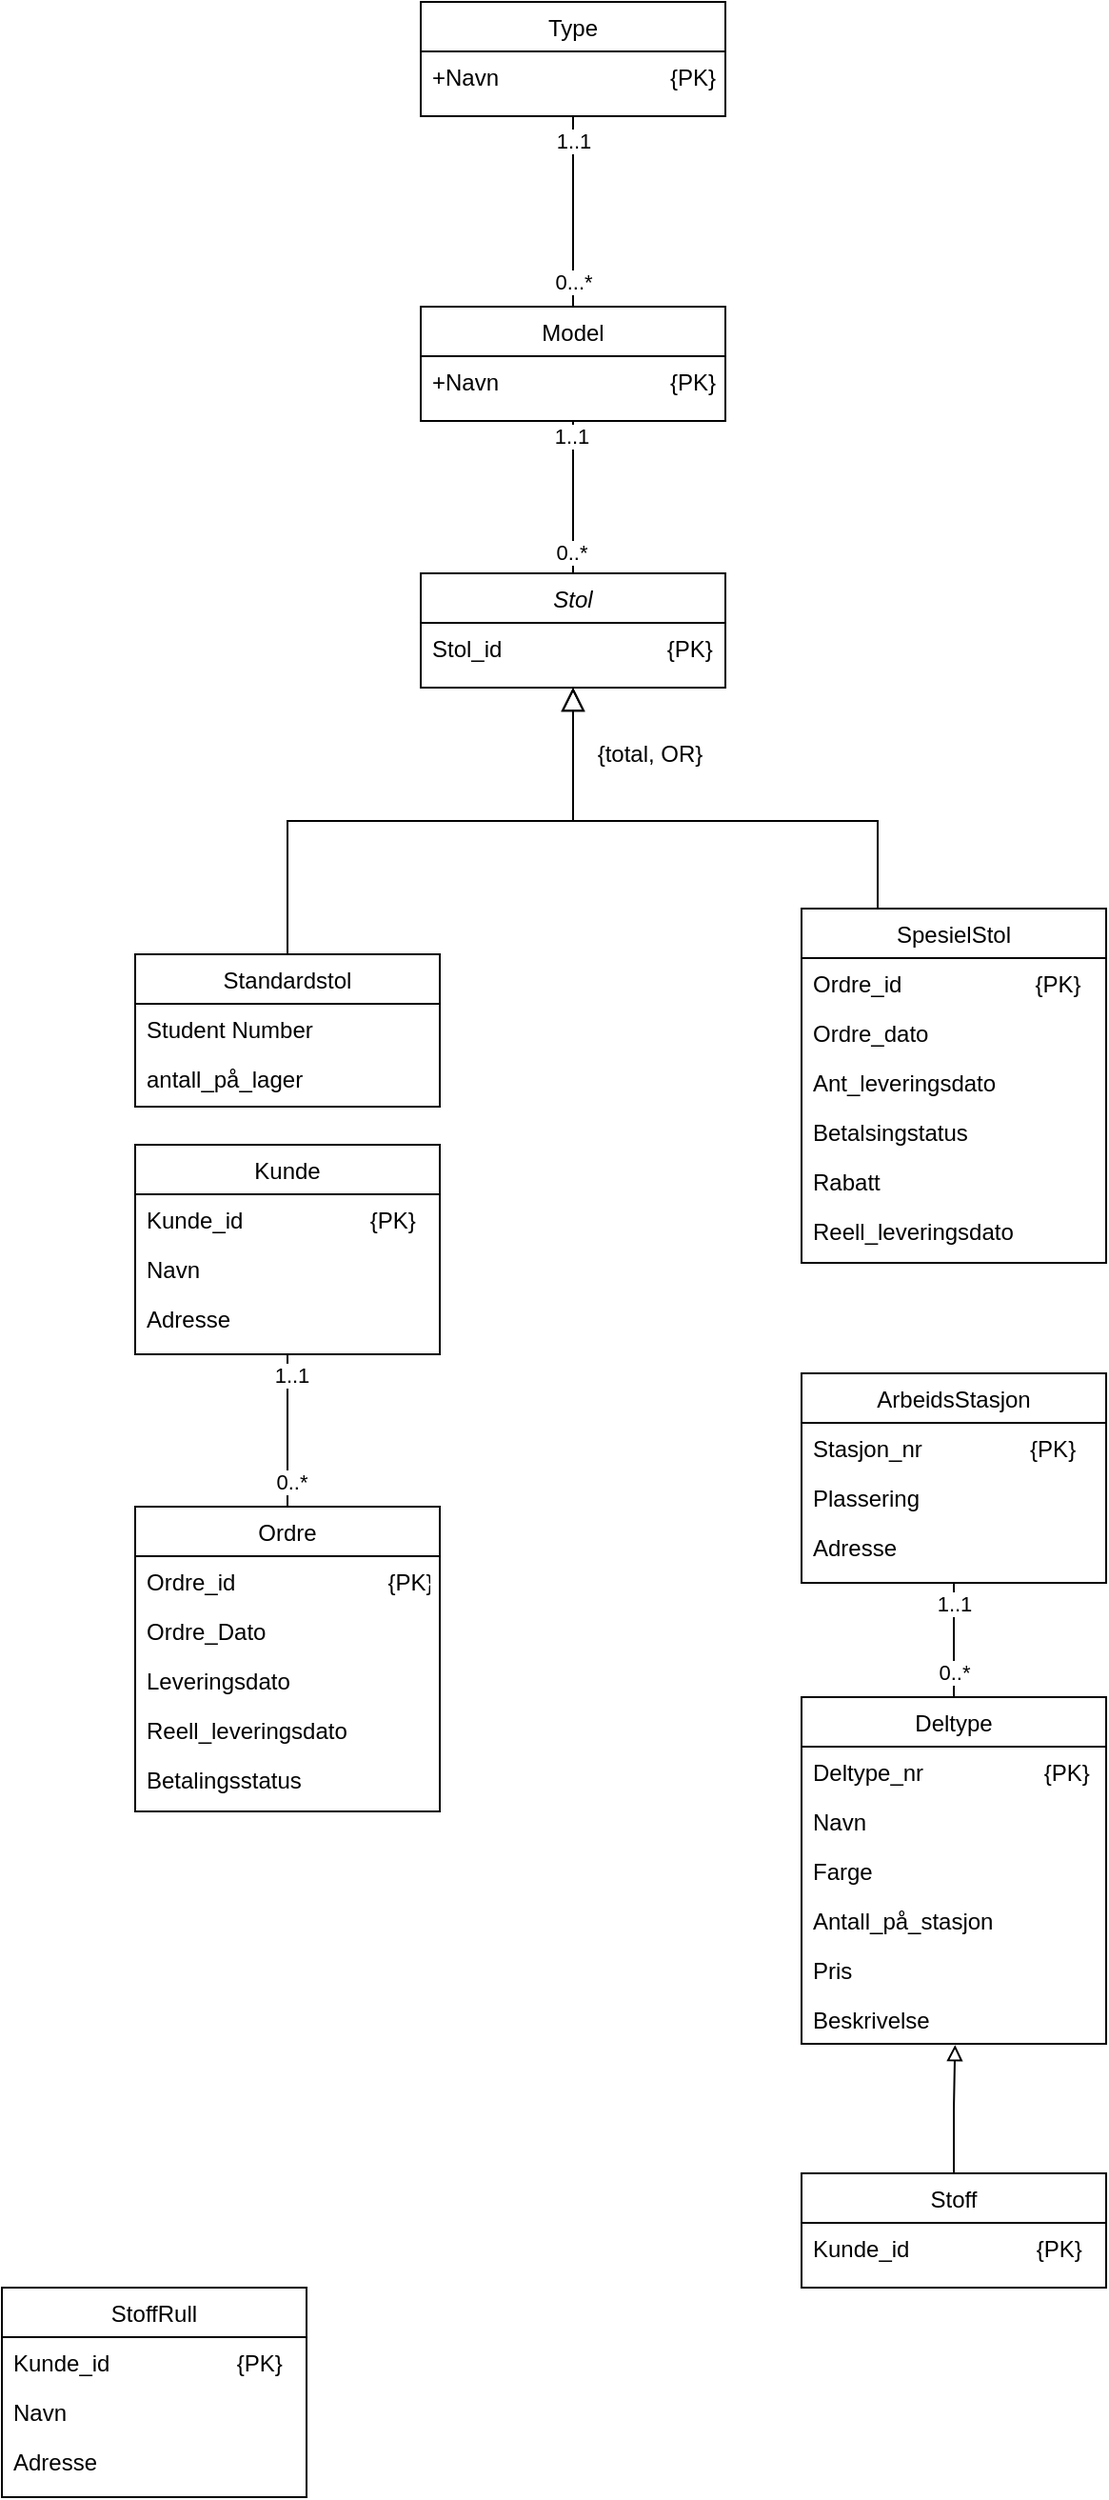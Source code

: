 <mxfile version="20.2.3" type="device"><diagram id="C5RBs43oDa-KdzZeNtuy" name="Page-1"><mxGraphModel dx="2249" dy="857" grid="1" gridSize="10" guides="1" tooltips="1" connect="1" arrows="1" fold="1" page="1" pageScale="1" pageWidth="827" pageHeight="1169" math="0" shadow="0"><root><mxCell id="WIyWlLk6GJQsqaUBKTNV-0"/><mxCell id="WIyWlLk6GJQsqaUBKTNV-1" parent="WIyWlLk6GJQsqaUBKTNV-0"/><mxCell id="zkfFHV4jXpPFQw0GAbJ--0" value="Stol" style="swimlane;fontStyle=2;align=center;verticalAlign=top;childLayout=stackLayout;horizontal=1;startSize=26;horizontalStack=0;resizeParent=1;resizeLast=0;collapsible=1;marginBottom=0;rounded=0;shadow=0;strokeWidth=1;" parent="WIyWlLk6GJQsqaUBKTNV-1" vertex="1"><mxGeometry y="370" width="160" height="60" as="geometry"><mxRectangle x="230" y="140" width="160" height="26" as="alternateBounds"/></mxGeometry></mxCell><mxCell id="zkfFHV4jXpPFQw0GAbJ--5" value="Stol_id                          {PK}" style="text;align=left;verticalAlign=top;spacingLeft=4;spacingRight=4;overflow=hidden;rotatable=0;points=[[0,0.5],[1,0.5]];portConstraint=eastwest;" parent="zkfFHV4jXpPFQw0GAbJ--0" vertex="1"><mxGeometry y="26" width="160" height="26" as="geometry"/></mxCell><mxCell id="zkfFHV4jXpPFQw0GAbJ--6" value="Standardstol" style="swimlane;fontStyle=0;align=center;verticalAlign=top;childLayout=stackLayout;horizontal=1;startSize=26;horizontalStack=0;resizeParent=1;resizeLast=0;collapsible=1;marginBottom=0;rounded=0;shadow=0;strokeWidth=1;" parent="WIyWlLk6GJQsqaUBKTNV-1" vertex="1"><mxGeometry x="-150" y="570" width="160" height="80" as="geometry"><mxRectangle x="130" y="380" width="160" height="26" as="alternateBounds"/></mxGeometry></mxCell><mxCell id="zkfFHV4jXpPFQw0GAbJ--7" value="Student Number" style="text;align=left;verticalAlign=top;spacingLeft=4;spacingRight=4;overflow=hidden;rotatable=0;points=[[0,0.5],[1,0.5]];portConstraint=eastwest;" parent="zkfFHV4jXpPFQw0GAbJ--6" vertex="1"><mxGeometry y="26" width="160" height="26" as="geometry"/></mxCell><mxCell id="zkfFHV4jXpPFQw0GAbJ--8" value="antall_på_lager" style="text;align=left;verticalAlign=top;spacingLeft=4;spacingRight=4;overflow=hidden;rotatable=0;points=[[0,0.5],[1,0.5]];portConstraint=eastwest;rounded=0;shadow=0;html=0;" parent="zkfFHV4jXpPFQw0GAbJ--6" vertex="1"><mxGeometry y="52" width="160" height="26" as="geometry"/></mxCell><mxCell id="zkfFHV4jXpPFQw0GAbJ--12" value="" style="endArrow=block;endSize=10;endFill=0;shadow=0;strokeWidth=1;rounded=0;edgeStyle=elbowEdgeStyle;elbow=vertical;" parent="WIyWlLk6GJQsqaUBKTNV-1" source="zkfFHV4jXpPFQw0GAbJ--6" target="zkfFHV4jXpPFQw0GAbJ--0" edge="1"><mxGeometry width="160" relative="1" as="geometry"><mxPoint x="180" y="533" as="sourcePoint"/><mxPoint x="180" y="533" as="targetPoint"/></mxGeometry></mxCell><mxCell id="eEqo97Bg4CQ8qUw-5q4z-3" style="edgeStyle=orthogonalEdgeStyle;rounded=0;orthogonalLoop=1;jettySize=auto;html=1;endArrow=none;endFill=0;" edge="1" parent="WIyWlLk6GJQsqaUBKTNV-1" source="zkfFHV4jXpPFQw0GAbJ--13" target="SXjGb-No_exggW4z3FXj-3"><mxGeometry relative="1" as="geometry"/></mxCell><mxCell id="eEqo97Bg4CQ8qUw-5q4z-4" value="0...*" style="edgeLabel;html=1;align=center;verticalAlign=middle;resizable=0;points=[];" vertex="1" connectable="0" parent="eEqo97Bg4CQ8qUw-5q4z-3"><mxGeometry x="0.74" relative="1" as="geometry"><mxPoint as="offset"/></mxGeometry></mxCell><mxCell id="eEqo97Bg4CQ8qUw-5q4z-5" value="1..1" style="edgeLabel;html=1;align=center;verticalAlign=middle;resizable=0;points=[];" vertex="1" connectable="0" parent="eEqo97Bg4CQ8qUw-5q4z-3"><mxGeometry x="-0.74" y="1" relative="1" as="geometry"><mxPoint x="-1" as="offset"/></mxGeometry></mxCell><mxCell id="zkfFHV4jXpPFQw0GAbJ--13" value="Type" style="swimlane;fontStyle=0;align=center;verticalAlign=top;childLayout=stackLayout;horizontal=1;startSize=26;horizontalStack=0;resizeParent=1;resizeLast=0;collapsible=1;marginBottom=0;rounded=0;shadow=0;strokeWidth=1;" parent="WIyWlLk6GJQsqaUBKTNV-1" vertex="1"><mxGeometry y="70" width="160" height="60" as="geometry"><mxRectangle x="340" y="380" width="170" height="26" as="alternateBounds"/></mxGeometry></mxCell><mxCell id="zkfFHV4jXpPFQw0GAbJ--14" value="+Navn                           {PK}" style="text;align=left;verticalAlign=top;spacingLeft=4;spacingRight=4;overflow=hidden;rotatable=0;points=[[0,0.5],[1,0.5]];portConstraint=eastwest;" parent="zkfFHV4jXpPFQw0GAbJ--13" vertex="1"><mxGeometry y="26" width="160" height="26" as="geometry"/></mxCell><mxCell id="eEqo97Bg4CQ8qUw-5q4z-10" style="edgeStyle=orthogonalEdgeStyle;rounded=0;orthogonalLoop=1;jettySize=auto;html=1;entryX=0.5;entryY=1;entryDx=0;entryDy=0;endArrow=block;endFill=0;endSize=10;startSize=6;" edge="1" parent="WIyWlLk6GJQsqaUBKTNV-1" source="zkfFHV4jXpPFQw0GAbJ--17" target="zkfFHV4jXpPFQw0GAbJ--0"><mxGeometry relative="1" as="geometry"><Array as="points"><mxPoint x="240" y="500"/><mxPoint x="80" y="500"/></Array></mxGeometry></mxCell><mxCell id="zkfFHV4jXpPFQw0GAbJ--17" value="SpesielStol" style="swimlane;fontStyle=0;align=center;verticalAlign=top;childLayout=stackLayout;horizontal=1;startSize=26;horizontalStack=0;resizeParent=1;resizeLast=0;collapsible=1;marginBottom=0;rounded=0;shadow=0;strokeWidth=1;" parent="WIyWlLk6GJQsqaUBKTNV-1" vertex="1"><mxGeometry x="200" y="546" width="160" height="186" as="geometry"><mxRectangle x="550" y="140" width="160" height="26" as="alternateBounds"/></mxGeometry></mxCell><mxCell id="zkfFHV4jXpPFQw0GAbJ--18" value="Ordre_id                     {PK}" style="text;align=left;verticalAlign=top;spacingLeft=4;spacingRight=4;overflow=hidden;rotatable=0;points=[[0,0.5],[1,0.5]];portConstraint=eastwest;" parent="zkfFHV4jXpPFQw0GAbJ--17" vertex="1"><mxGeometry y="26" width="160" height="26" as="geometry"/></mxCell><mxCell id="zkfFHV4jXpPFQw0GAbJ--19" value="Ordre_dato" style="text;align=left;verticalAlign=top;spacingLeft=4;spacingRight=4;overflow=hidden;rotatable=0;points=[[0,0.5],[1,0.5]];portConstraint=eastwest;rounded=0;shadow=0;html=0;" parent="zkfFHV4jXpPFQw0GAbJ--17" vertex="1"><mxGeometry y="52" width="160" height="26" as="geometry"/></mxCell><mxCell id="zkfFHV4jXpPFQw0GAbJ--20" value="Ant_leveringsdato" style="text;align=left;verticalAlign=top;spacingLeft=4;spacingRight=4;overflow=hidden;rotatable=0;points=[[0,0.5],[1,0.5]];portConstraint=eastwest;rounded=0;shadow=0;html=0;" parent="zkfFHV4jXpPFQw0GAbJ--17" vertex="1"><mxGeometry y="78" width="160" height="26" as="geometry"/></mxCell><mxCell id="zkfFHV4jXpPFQw0GAbJ--22" value="Betalsingstatus" style="text;align=left;verticalAlign=top;spacingLeft=4;spacingRight=4;overflow=hidden;rotatable=0;points=[[0,0.5],[1,0.5]];portConstraint=eastwest;rounded=0;shadow=0;html=0;" parent="zkfFHV4jXpPFQw0GAbJ--17" vertex="1"><mxGeometry y="104" width="160" height="26" as="geometry"/></mxCell><mxCell id="eEqo97Bg4CQ8qUw-5q4z-0" value="Rabatt" style="text;align=left;verticalAlign=top;spacingLeft=4;spacingRight=4;overflow=hidden;rotatable=0;points=[[0,0.5],[1,0.5]];portConstraint=eastwest;rounded=0;shadow=0;html=0;" vertex="1" parent="zkfFHV4jXpPFQw0GAbJ--17"><mxGeometry y="130" width="160" height="26" as="geometry"/></mxCell><mxCell id="eEqo97Bg4CQ8qUw-5q4z-1" value="Reell_leveringsdato" style="text;align=left;verticalAlign=top;spacingLeft=4;spacingRight=4;overflow=hidden;rotatable=0;points=[[0,0.5],[1,0.5]];portConstraint=eastwest;rounded=0;shadow=0;html=0;" vertex="1" parent="zkfFHV4jXpPFQw0GAbJ--17"><mxGeometry y="156" width="160" height="26" as="geometry"/></mxCell><mxCell id="eEqo97Bg4CQ8qUw-5q4z-6" style="edgeStyle=orthogonalEdgeStyle;rounded=0;orthogonalLoop=1;jettySize=auto;html=1;entryX=0.5;entryY=0;entryDx=0;entryDy=0;endArrow=none;endFill=0;" edge="1" parent="WIyWlLk6GJQsqaUBKTNV-1" source="SXjGb-No_exggW4z3FXj-3" target="zkfFHV4jXpPFQw0GAbJ--0"><mxGeometry relative="1" as="geometry"><Array as="points"><mxPoint x="80" y="310"/><mxPoint x="80" y="310"/></Array></mxGeometry></mxCell><mxCell id="eEqo97Bg4CQ8qUw-5q4z-7" value="0..*" style="edgeLabel;html=1;align=center;verticalAlign=middle;resizable=0;points=[];" vertex="1" connectable="0" parent="eEqo97Bg4CQ8qUw-5q4z-6"><mxGeometry x="0.729" y="-1" relative="1" as="geometry"><mxPoint as="offset"/></mxGeometry></mxCell><mxCell id="eEqo97Bg4CQ8qUw-5q4z-8" value="1..1" style="edgeLabel;html=1;align=center;verticalAlign=middle;resizable=0;points=[];" vertex="1" connectable="0" parent="eEqo97Bg4CQ8qUw-5q4z-6"><mxGeometry x="-0.814" y="-1" relative="1" as="geometry"><mxPoint as="offset"/></mxGeometry></mxCell><mxCell id="SXjGb-No_exggW4z3FXj-3" value="Model" style="swimlane;fontStyle=0;align=center;verticalAlign=top;childLayout=stackLayout;horizontal=1;startSize=26;horizontalStack=0;resizeParent=1;resizeLast=0;collapsible=1;marginBottom=0;rounded=0;shadow=0;strokeWidth=1;" parent="WIyWlLk6GJQsqaUBKTNV-1" vertex="1"><mxGeometry y="230" width="160" height="60" as="geometry"><mxRectangle x="340" y="380" width="170" height="26" as="alternateBounds"/></mxGeometry></mxCell><mxCell id="SXjGb-No_exggW4z3FXj-4" value="+Navn                           {PK}" style="text;align=left;verticalAlign=top;spacingLeft=4;spacingRight=4;overflow=hidden;rotatable=0;points=[[0,0.5],[1,0.5]];portConstraint=eastwest;" parent="SXjGb-No_exggW4z3FXj-3" vertex="1"><mxGeometry y="26" width="160" height="26" as="geometry"/></mxCell><mxCell id="eEqo97Bg4CQ8qUw-5q4z-11" value="{total, OR}" style="text;html=1;align=center;verticalAlign=middle;resizable=0;points=[];autosize=1;strokeColor=none;fillColor=none;" vertex="1" parent="WIyWlLk6GJQsqaUBKTNV-1"><mxGeometry x="80" y="450" width="80" height="30" as="geometry"/></mxCell><mxCell id="eEqo97Bg4CQ8qUw-5q4z-12" value="Ordre" style="swimlane;fontStyle=0;align=center;verticalAlign=top;childLayout=stackLayout;horizontal=1;startSize=26;horizontalStack=0;resizeParent=1;resizeLast=0;collapsible=1;marginBottom=0;rounded=0;shadow=0;strokeWidth=1;" vertex="1" parent="WIyWlLk6GJQsqaUBKTNV-1"><mxGeometry x="-150" y="860" width="160" height="160" as="geometry"><mxRectangle x="130" y="380" width="160" height="26" as="alternateBounds"/></mxGeometry></mxCell><mxCell id="eEqo97Bg4CQ8qUw-5q4z-13" value="Ordre_id                        {PK}" style="text;align=left;verticalAlign=top;spacingLeft=4;spacingRight=4;overflow=hidden;rotatable=0;points=[[0,0.5],[1,0.5]];portConstraint=eastwest;" vertex="1" parent="eEqo97Bg4CQ8qUw-5q4z-12"><mxGeometry y="26" width="160" height="26" as="geometry"/></mxCell><mxCell id="eEqo97Bg4CQ8qUw-5q4z-14" value="Ordre_Dato" style="text;align=left;verticalAlign=top;spacingLeft=4;spacingRight=4;overflow=hidden;rotatable=0;points=[[0,0.5],[1,0.5]];portConstraint=eastwest;rounded=0;shadow=0;html=0;" vertex="1" parent="eEqo97Bg4CQ8qUw-5q4z-12"><mxGeometry y="52" width="160" height="26" as="geometry"/></mxCell><mxCell id="eEqo97Bg4CQ8qUw-5q4z-16" value="Leveringsdato" style="text;align=left;verticalAlign=top;spacingLeft=4;spacingRight=4;overflow=hidden;rotatable=0;points=[[0,0.5],[1,0.5]];portConstraint=eastwest;fontStyle=0" vertex="1" parent="eEqo97Bg4CQ8qUw-5q4z-12"><mxGeometry y="78" width="160" height="26" as="geometry"/></mxCell><mxCell id="eEqo97Bg4CQ8qUw-5q4z-28" value="Reell_leveringsdato" style="text;align=left;verticalAlign=top;spacingLeft=4;spacingRight=4;overflow=hidden;rotatable=0;points=[[0,0.5],[1,0.5]];portConstraint=eastwest;" vertex="1" parent="eEqo97Bg4CQ8qUw-5q4z-12"><mxGeometry y="104" width="160" height="26" as="geometry"/></mxCell><mxCell id="eEqo97Bg4CQ8qUw-5q4z-27" value="Betalingsstatus" style="text;align=left;verticalAlign=top;spacingLeft=4;spacingRight=4;overflow=hidden;rotatable=0;points=[[0,0.5],[1,0.5]];portConstraint=eastwest;" vertex="1" parent="eEqo97Bg4CQ8qUw-5q4z-12"><mxGeometry y="130" width="160" height="26" as="geometry"/></mxCell><mxCell id="eEqo97Bg4CQ8qUw-5q4z-24" value="" style="edgeStyle=orthogonalEdgeStyle;rounded=0;orthogonalLoop=1;jettySize=auto;html=1;endArrow=none;endFill=0;entryX=0.5;entryY=0;entryDx=0;entryDy=0;" edge="1" parent="WIyWlLk6GJQsqaUBKTNV-1" source="eEqo97Bg4CQ8qUw-5q4z-18" target="eEqo97Bg4CQ8qUw-5q4z-12"><mxGeometry relative="1" as="geometry"/></mxCell><mxCell id="eEqo97Bg4CQ8qUw-5q4z-25" value="0..*" style="edgeLabel;html=1;align=center;verticalAlign=middle;resizable=0;points=[];" vertex="1" connectable="0" parent="eEqo97Bg4CQ8qUw-5q4z-24"><mxGeometry x="0.673" y="2" relative="1" as="geometry"><mxPoint as="offset"/></mxGeometry></mxCell><mxCell id="eEqo97Bg4CQ8qUw-5q4z-26" value="1..1" style="edgeLabel;html=1;align=center;verticalAlign=middle;resizable=0;points=[];" vertex="1" connectable="0" parent="eEqo97Bg4CQ8qUw-5q4z-24"><mxGeometry x="-0.741" y="2" relative="1" as="geometry"><mxPoint as="offset"/></mxGeometry></mxCell><mxCell id="eEqo97Bg4CQ8qUw-5q4z-18" value="Kunde" style="swimlane;fontStyle=0;align=center;verticalAlign=top;childLayout=stackLayout;horizontal=1;startSize=26;horizontalStack=0;resizeParent=1;resizeLast=0;collapsible=1;marginBottom=0;rounded=0;shadow=0;strokeWidth=1;" vertex="1" parent="WIyWlLk6GJQsqaUBKTNV-1"><mxGeometry x="-150" y="670" width="160" height="110" as="geometry"><mxRectangle x="130" y="380" width="160" height="26" as="alternateBounds"/></mxGeometry></mxCell><mxCell id="eEqo97Bg4CQ8qUw-5q4z-19" value="Kunde_id                    {PK}" style="text;align=left;verticalAlign=top;spacingLeft=4;spacingRight=4;overflow=hidden;rotatable=0;points=[[0,0.5],[1,0.5]];portConstraint=eastwest;" vertex="1" parent="eEqo97Bg4CQ8qUw-5q4z-18"><mxGeometry y="26" width="160" height="26" as="geometry"/></mxCell><mxCell id="eEqo97Bg4CQ8qUw-5q4z-20" value="Navn" style="text;align=left;verticalAlign=top;spacingLeft=4;spacingRight=4;overflow=hidden;rotatable=0;points=[[0,0.5],[1,0.5]];portConstraint=eastwest;rounded=0;shadow=0;html=0;" vertex="1" parent="eEqo97Bg4CQ8qUw-5q4z-18"><mxGeometry y="52" width="160" height="26" as="geometry"/></mxCell><mxCell id="eEqo97Bg4CQ8qUw-5q4z-21" value="Adresse" style="text;align=left;verticalAlign=top;spacingLeft=4;spacingRight=4;overflow=hidden;rotatable=0;points=[[0,0.5],[1,0.5]];portConstraint=eastwest;fontStyle=0" vertex="1" parent="eEqo97Bg4CQ8qUw-5q4z-18"><mxGeometry y="78" width="160" height="26" as="geometry"/></mxCell><mxCell id="eEqo97Bg4CQ8qUw-5q4z-29" value="ArbeidsStasjon" style="swimlane;fontStyle=0;align=center;verticalAlign=top;childLayout=stackLayout;horizontal=1;startSize=26;horizontalStack=0;resizeParent=1;resizeLast=0;collapsible=1;marginBottom=0;rounded=0;shadow=0;strokeWidth=1;" vertex="1" parent="WIyWlLk6GJQsqaUBKTNV-1"><mxGeometry x="200" y="790" width="160" height="110" as="geometry"><mxRectangle x="130" y="380" width="160" height="26" as="alternateBounds"/></mxGeometry></mxCell><mxCell id="eEqo97Bg4CQ8qUw-5q4z-30" value="Stasjon_nr                 {PK}" style="text;align=left;verticalAlign=top;spacingLeft=4;spacingRight=4;overflow=hidden;rotatable=0;points=[[0,0.5],[1,0.5]];portConstraint=eastwest;" vertex="1" parent="eEqo97Bg4CQ8qUw-5q4z-29"><mxGeometry y="26" width="160" height="26" as="geometry"/></mxCell><mxCell id="eEqo97Bg4CQ8qUw-5q4z-31" value="Plassering" style="text;align=left;verticalAlign=top;spacingLeft=4;spacingRight=4;overflow=hidden;rotatable=0;points=[[0,0.5],[1,0.5]];portConstraint=eastwest;rounded=0;shadow=0;html=0;" vertex="1" parent="eEqo97Bg4CQ8qUw-5q4z-29"><mxGeometry y="52" width="160" height="26" as="geometry"/></mxCell><mxCell id="eEqo97Bg4CQ8qUw-5q4z-32" value="Adresse" style="text;align=left;verticalAlign=top;spacingLeft=4;spacingRight=4;overflow=hidden;rotatable=0;points=[[0,0.5],[1,0.5]];portConstraint=eastwest;fontStyle=0" vertex="1" parent="eEqo97Bg4CQ8qUw-5q4z-29"><mxGeometry y="78" width="160" height="26" as="geometry"/></mxCell><mxCell id="eEqo97Bg4CQ8qUw-5q4z-42" style="edgeStyle=orthogonalEdgeStyle;rounded=0;orthogonalLoop=1;jettySize=auto;html=1;entryX=0.5;entryY=1;entryDx=0;entryDy=0;endArrow=none;endFill=0;" edge="1" parent="WIyWlLk6GJQsqaUBKTNV-1" source="eEqo97Bg4CQ8qUw-5q4z-33" target="eEqo97Bg4CQ8qUw-5q4z-29"><mxGeometry relative="1" as="geometry"/></mxCell><mxCell id="eEqo97Bg4CQ8qUw-5q4z-43" value="0..*" style="edgeLabel;html=1;align=center;verticalAlign=middle;resizable=0;points=[];" vertex="1" connectable="0" parent="eEqo97Bg4CQ8qUw-5q4z-42"><mxGeometry x="-0.242" y="-1" relative="1" as="geometry"><mxPoint x="-1" y="9" as="offset"/></mxGeometry></mxCell><mxCell id="eEqo97Bg4CQ8qUw-5q4z-44" value="1..1" style="edgeLabel;html=1;align=center;verticalAlign=middle;resizable=0;points=[];" vertex="1" connectable="0" parent="eEqo97Bg4CQ8qUw-5q4z-42"><mxGeometry x="0.768" relative="1" as="geometry"><mxPoint y="4" as="offset"/></mxGeometry></mxCell><mxCell id="eEqo97Bg4CQ8qUw-5q4z-33" value="Deltype" style="swimlane;fontStyle=0;align=center;verticalAlign=top;childLayout=stackLayout;horizontal=1;startSize=26;horizontalStack=0;resizeParent=1;resizeLast=0;collapsible=1;marginBottom=0;rounded=0;shadow=0;strokeWidth=1;" vertex="1" parent="WIyWlLk6GJQsqaUBKTNV-1"><mxGeometry x="200" y="960" width="160" height="182" as="geometry"><mxRectangle x="130" y="380" width="160" height="26" as="alternateBounds"/></mxGeometry></mxCell><mxCell id="eEqo97Bg4CQ8qUw-5q4z-34" value="Deltype_nr                   {PK}" style="text;align=left;verticalAlign=top;spacingLeft=4;spacingRight=4;overflow=hidden;rotatable=0;points=[[0,0.5],[1,0.5]];portConstraint=eastwest;" vertex="1" parent="eEqo97Bg4CQ8qUw-5q4z-33"><mxGeometry y="26" width="160" height="26" as="geometry"/></mxCell><mxCell id="eEqo97Bg4CQ8qUw-5q4z-45" value="Navn" style="text;align=left;verticalAlign=top;spacingLeft=4;spacingRight=4;overflow=hidden;rotatable=0;points=[[0,0.5],[1,0.5]];portConstraint=eastwest;" vertex="1" parent="eEqo97Bg4CQ8qUw-5q4z-33"><mxGeometry y="52" width="160" height="26" as="geometry"/></mxCell><mxCell id="eEqo97Bg4CQ8qUw-5q4z-46" value="Farge" style="text;align=left;verticalAlign=top;spacingLeft=4;spacingRight=4;overflow=hidden;rotatable=0;points=[[0,0.5],[1,0.5]];portConstraint=eastwest;" vertex="1" parent="eEqo97Bg4CQ8qUw-5q4z-33"><mxGeometry y="78" width="160" height="26" as="geometry"/></mxCell><mxCell id="eEqo97Bg4CQ8qUw-5q4z-47" value="Antall_på_stasjon         " style="text;align=left;verticalAlign=top;spacingLeft=4;spacingRight=4;overflow=hidden;rotatable=0;points=[[0,0.5],[1,0.5]];portConstraint=eastwest;" vertex="1" parent="eEqo97Bg4CQ8qUw-5q4z-33"><mxGeometry y="104" width="160" height="26" as="geometry"/></mxCell><mxCell id="eEqo97Bg4CQ8qUw-5q4z-48" value="Pris" style="text;align=left;verticalAlign=top;spacingLeft=4;spacingRight=4;overflow=hidden;rotatable=0;points=[[0,0.5],[1,0.5]];portConstraint=eastwest;" vertex="1" parent="eEqo97Bg4CQ8qUw-5q4z-33"><mxGeometry y="130" width="160" height="26" as="geometry"/></mxCell><mxCell id="eEqo97Bg4CQ8qUw-5q4z-49" value="Beskrivelse" style="text;align=left;verticalAlign=top;spacingLeft=4;spacingRight=4;overflow=hidden;rotatable=0;points=[[0,0.5],[1,0.5]];portConstraint=eastwest;" vertex="1" parent="eEqo97Bg4CQ8qUw-5q4z-33"><mxGeometry y="156" width="160" height="26" as="geometry"/></mxCell><mxCell id="eEqo97Bg4CQ8qUw-5q4z-54" style="edgeStyle=orthogonalEdgeStyle;rounded=0;orthogonalLoop=1;jettySize=auto;html=1;entryX=0.504;entryY=1.022;entryDx=0;entryDy=0;entryPerimeter=0;endArrow=block;endFill=0;" edge="1" parent="WIyWlLk6GJQsqaUBKTNV-1" source="eEqo97Bg4CQ8qUw-5q4z-50" target="eEqo97Bg4CQ8qUw-5q4z-49"><mxGeometry relative="1" as="geometry"/></mxCell><mxCell id="eEqo97Bg4CQ8qUw-5q4z-50" value="Stoff" style="swimlane;fontStyle=0;align=center;verticalAlign=top;childLayout=stackLayout;horizontal=1;startSize=26;horizontalStack=0;resizeParent=1;resizeLast=0;collapsible=1;marginBottom=0;rounded=0;shadow=0;strokeWidth=1;" vertex="1" parent="WIyWlLk6GJQsqaUBKTNV-1"><mxGeometry x="200" y="1210" width="160" height="60" as="geometry"><mxRectangle x="130" y="380" width="160" height="26" as="alternateBounds"/></mxGeometry></mxCell><mxCell id="eEqo97Bg4CQ8qUw-5q4z-51" value="Kunde_id                    {PK}" style="text;align=left;verticalAlign=top;spacingLeft=4;spacingRight=4;overflow=hidden;rotatable=0;points=[[0,0.5],[1,0.5]];portConstraint=eastwest;" vertex="1" parent="eEqo97Bg4CQ8qUw-5q4z-50"><mxGeometry y="26" width="160" height="26" as="geometry"/></mxCell><mxCell id="eEqo97Bg4CQ8qUw-5q4z-55" value="StoffRull" style="swimlane;fontStyle=0;align=center;verticalAlign=top;childLayout=stackLayout;horizontal=1;startSize=26;horizontalStack=0;resizeParent=1;resizeLast=0;collapsible=1;marginBottom=0;rounded=0;shadow=0;strokeWidth=1;" vertex="1" parent="WIyWlLk6GJQsqaUBKTNV-1"><mxGeometry x="-220" y="1270" width="160" height="110" as="geometry"><mxRectangle x="130" y="380" width="160" height="26" as="alternateBounds"/></mxGeometry></mxCell><mxCell id="eEqo97Bg4CQ8qUw-5q4z-56" value="Kunde_id                    {PK}" style="text;align=left;verticalAlign=top;spacingLeft=4;spacingRight=4;overflow=hidden;rotatable=0;points=[[0,0.5],[1,0.5]];portConstraint=eastwest;" vertex="1" parent="eEqo97Bg4CQ8qUw-5q4z-55"><mxGeometry y="26" width="160" height="26" as="geometry"/></mxCell><mxCell id="eEqo97Bg4CQ8qUw-5q4z-57" value="Navn" style="text;align=left;verticalAlign=top;spacingLeft=4;spacingRight=4;overflow=hidden;rotatable=0;points=[[0,0.5],[1,0.5]];portConstraint=eastwest;rounded=0;shadow=0;html=0;" vertex="1" parent="eEqo97Bg4CQ8qUw-5q4z-55"><mxGeometry y="52" width="160" height="26" as="geometry"/></mxCell><mxCell id="eEqo97Bg4CQ8qUw-5q4z-58" value="Adresse" style="text;align=left;verticalAlign=top;spacingLeft=4;spacingRight=4;overflow=hidden;rotatable=0;points=[[0,0.5],[1,0.5]];portConstraint=eastwest;fontStyle=0" vertex="1" parent="eEqo97Bg4CQ8qUw-5q4z-55"><mxGeometry y="78" width="160" height="26" as="geometry"/></mxCell></root></mxGraphModel></diagram></mxfile>